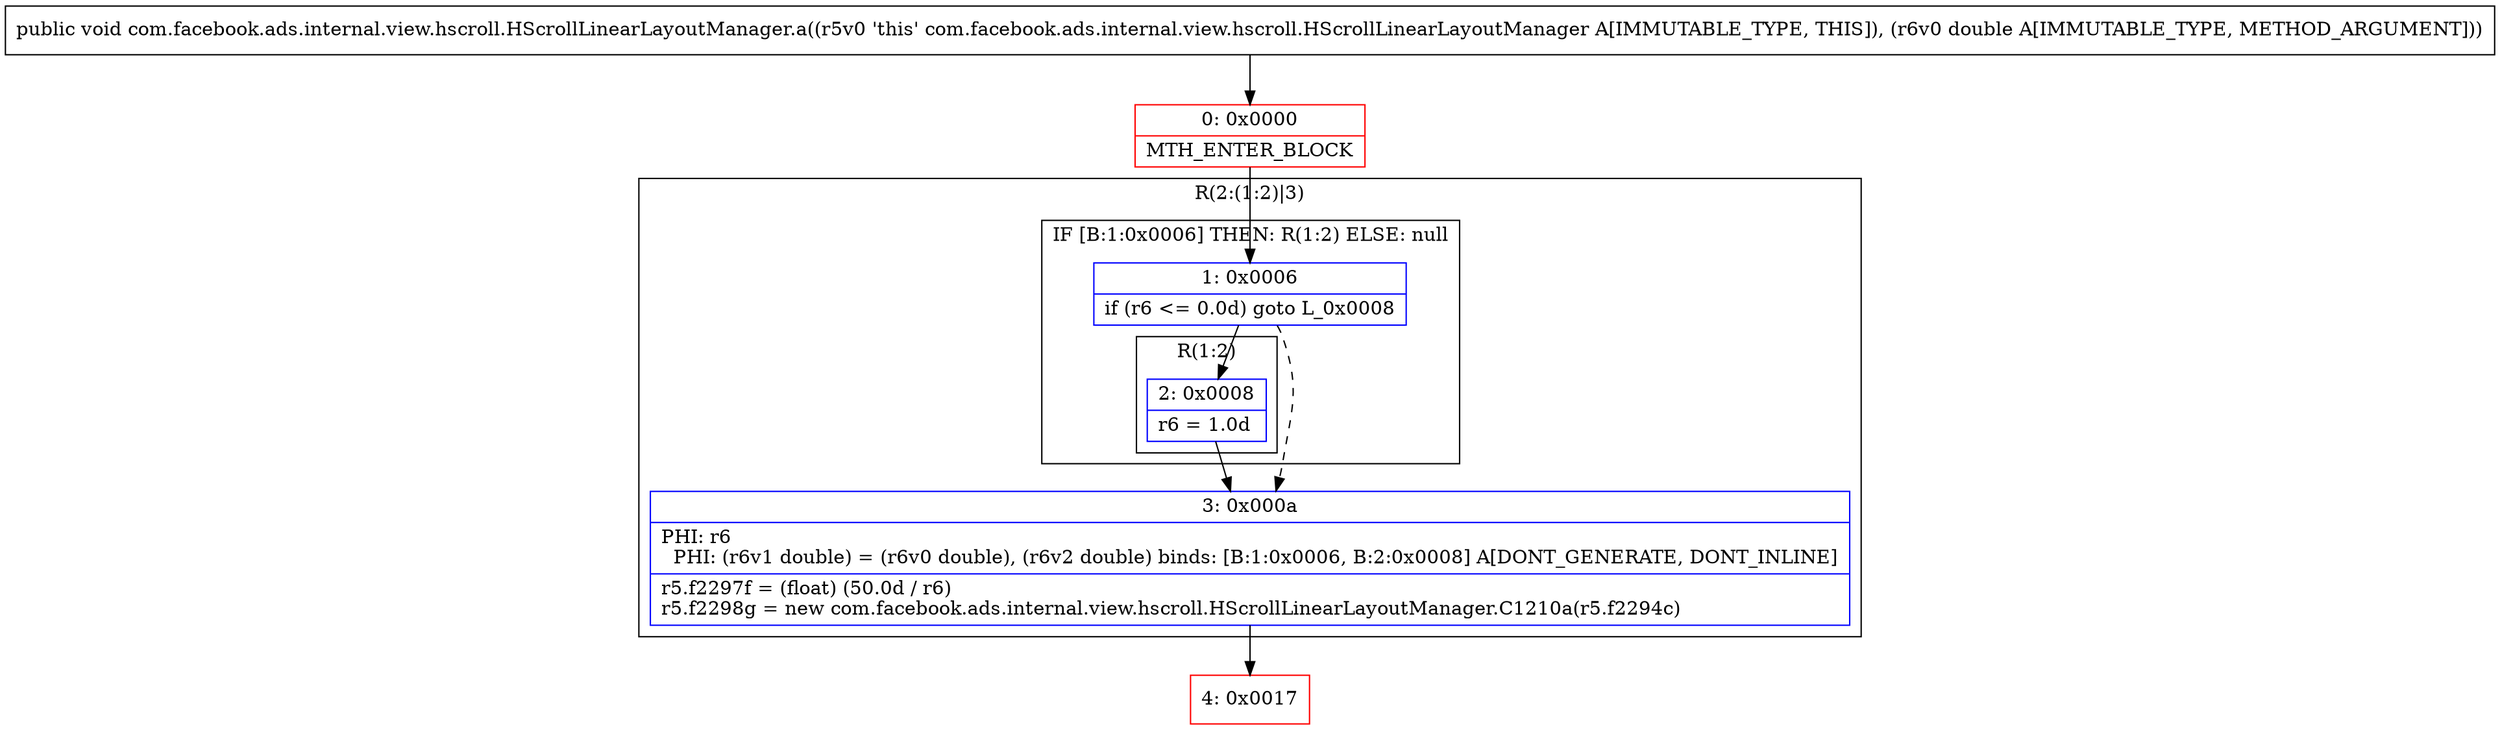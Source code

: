 digraph "CFG forcom.facebook.ads.internal.view.hscroll.HScrollLinearLayoutManager.a(D)V" {
subgraph cluster_Region_1023878014 {
label = "R(2:(1:2)|3)";
node [shape=record,color=blue];
subgraph cluster_IfRegion_230210567 {
label = "IF [B:1:0x0006] THEN: R(1:2) ELSE: null";
node [shape=record,color=blue];
Node_1 [shape=record,label="{1\:\ 0x0006|if (r6 \<= 0.0d) goto L_0x0008\l}"];
subgraph cluster_Region_359864613 {
label = "R(1:2)";
node [shape=record,color=blue];
Node_2 [shape=record,label="{2\:\ 0x0008|r6 = 1.0d\l}"];
}
}
Node_3 [shape=record,label="{3\:\ 0x000a|PHI: r6 \l  PHI: (r6v1 double) = (r6v0 double), (r6v2 double) binds: [B:1:0x0006, B:2:0x0008] A[DONT_GENERATE, DONT_INLINE]\l|r5.f2297f = (float) (50.0d \/ r6)\lr5.f2298g = new com.facebook.ads.internal.view.hscroll.HScrollLinearLayoutManager.C1210a(r5.f2294c)\l}"];
}
Node_0 [shape=record,color=red,label="{0\:\ 0x0000|MTH_ENTER_BLOCK\l}"];
Node_4 [shape=record,color=red,label="{4\:\ 0x0017}"];
MethodNode[shape=record,label="{public void com.facebook.ads.internal.view.hscroll.HScrollLinearLayoutManager.a((r5v0 'this' com.facebook.ads.internal.view.hscroll.HScrollLinearLayoutManager A[IMMUTABLE_TYPE, THIS]), (r6v0 double A[IMMUTABLE_TYPE, METHOD_ARGUMENT])) }"];
MethodNode -> Node_0;
Node_1 -> Node_2;
Node_1 -> Node_3[style=dashed];
Node_2 -> Node_3;
Node_3 -> Node_4;
Node_0 -> Node_1;
}

